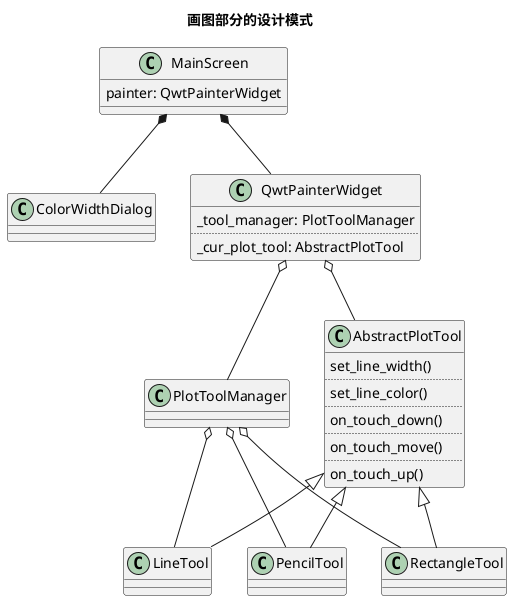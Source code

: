 @startuml 1.画图部分的设计模式 
    title
        画图部分的设计模式
    end title

    class MainScreen {
        painter: QwtPainterWidget
    }

    class ColorWidthDialog

    class QwtPainterWidget {
        _tool_manager: PlotToolManager
        ....
        _cur_plot_tool: AbstractPlotTool
    }

    MainScreen *-- QwtPainterWidget
    MainScreen *-- ColorWidthDialog

    class PlotToolManager

    class AbstractPlotTool {
        set_line_width()
        ....
        set_line_color()
        ....
        on_touch_down()
        ....
        on_touch_move()
        ....
        on_touch_up()
    }

    QwtPainterWidget o-- PlotToolManager
    QwtPainterWidget o-- AbstractPlotTool

    class LineTool
    class PencilTool
    class RectangleTool

    AbstractPlotTool <|-- LineTool
    AbstractPlotTool <|-- PencilTool
    AbstractPlotTool <|-- RectangleTool
    
    PlotToolManager o-- LineTool
    PlotToolManager o-- PencilTool
    PlotToolManager o-- RectangleTool

@enduml
